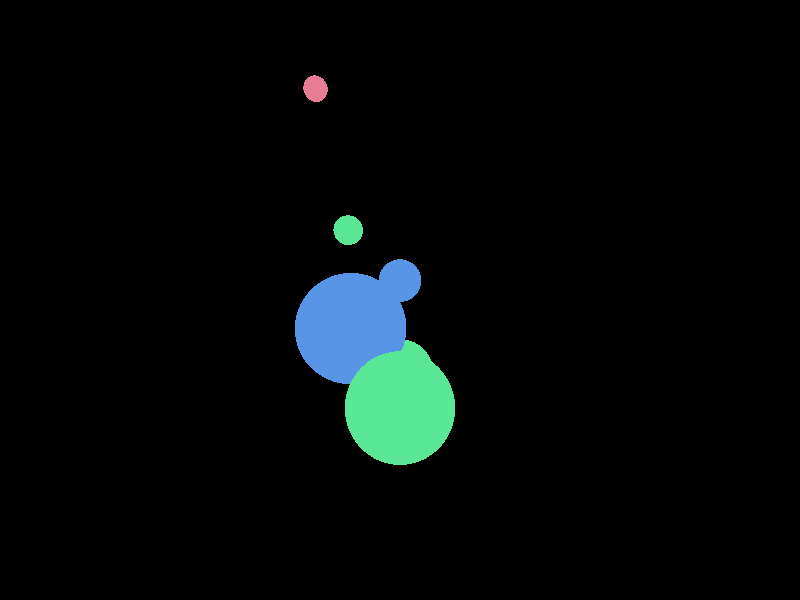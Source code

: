 #version 3.7;
global_settings { assumed_gamma 1 }

#include "colors.inc"
#include "woods.inc"
#include "stones.inc"
#include "metals.inc"
#include "textures.inc"
#include "finish.inc"

camera {perspective angle 85
        location <3.0, -3.0, 3.0>
        right x*image_width/image_height
        look_at <0.0, 12.0, 0.0>}

light_source{< -1000.0, 1000.0, 1000.0> rgb<0.00, 0.40, 0.90>}

light_source{< 3000.0, -3000.0, 3000.0> rgb<0.80, 0.80, 0.80>}

sphere {<0,0,0>, 1.00
        texture { Polished_Chrome
          pigment{ rgb<0.10, 0.80, 0.30>}
          finish { phong 1 reflection {0.40 metallic 0.5} }}
        scale<0.70, 0.70, 0.70> rotate<0.00, 0.00, 0.00> translate<1.00, 2.00, 1.00>}

sphere {<0,0,0>, 1.00
        texture { Polished_Chrome
          pigment{ rgb<0.80, 0.20, 0.30>}
          finish { phong 1 reflection {0.40 metallic 0.5} }}
        scale<0.30, 0.30, 0.30> rotate<0.00, 0.00, 0.00> translate<2.00, 3.00, 1.00>}

sphere {<0,0,0>, 1.00
        texture { Polished_Chrome
          pigment{ rgb<0.10, 0.80, 0.30>}
          finish { phong 1 reflection {0.40 metallic 0.5} }}
        scale<0.50, 0.50, 0.50> rotate<0.00, 0.00, 0.00> translate<1.00, 3.00, 1.00>}

sphere {<0,0,0>, 1.00
        texture { Polished_Chrome
          pigment{ rgb<0.10, 0.30, 0.80>}
          finish { phong 1 reflection {0.40 metallic 0.5} }}
        scale<0.80, 0.80, 0.80> rotate<0.00, 0.00, 0.00> translate<2.00, 3.00, 1.00>}

sphere {<0,0,0>, 1.00
        texture { Polished_Chrome
          pigment{ rgb<0.10, 0.80, 0.30>}
          finish { phong 1 reflection {0.40 metallic 0.5} }}
        scale<0.20, 0.20, 0.20> rotate<0.00, 0.00, 0.00> translate<3.00, 3.00, 2.00>}

sphere {<0,0,0>, 1.00
        texture { Polished_Chrome
          pigment{ rgb<0.80, 0.20, 0.30>}
          finish { phong 1 reflection {0.40 metallic 0.5} }}
        scale<0.10, 0.10, 0.10> rotate<0.00, 0.00, 0.00> translate<4.00, 1.00, 3.00>}

sphere {<0,0,0>, 1.00
        texture { Polished_Chrome
          pigment{ rgb<0.10, 0.30, 0.80>}
          finish { phong 1 reflection {0.40 metallic 0.5} }}
        scale<0.30, 0.30, 0.30> rotate<0.00, 0.00, 0.00> translate<2.00, 3.00, 2.00>}

